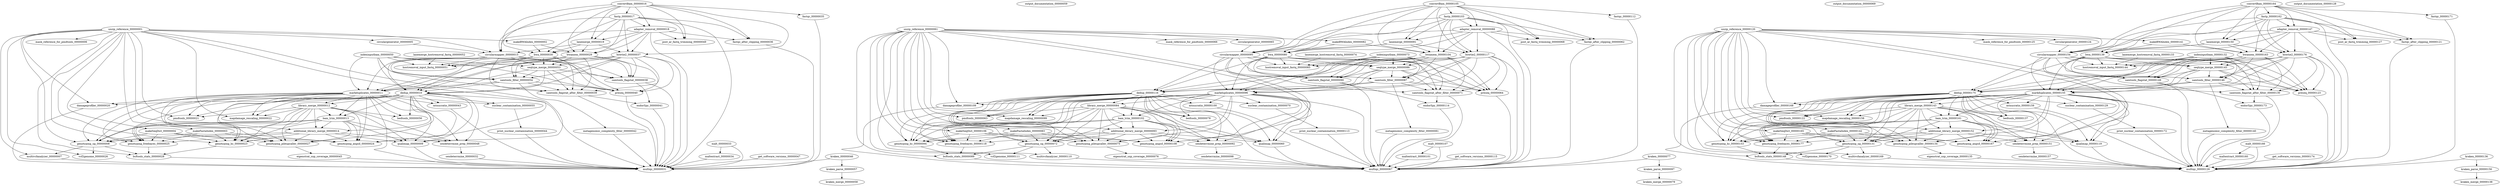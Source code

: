 strict digraph "EagerWorkflow-synthetic-instance" {
 graph [executedat="2024-09-11T11:00:26.031959+02:00",
  makespan=0,
  name="EagerWorkflow-synthetic-instance"
 ];
 unzip_reference_00000001 [label="unzip_reference_00000001"];
 makeBWAIndex_00000002 [label="makeBWAIndex_00000002"];
 unzip_reference_00000001 -> makeBWAIndex_00000002 ;
 makeFastaIndex_00000003 [label="makeFastaIndex_00000003"];
 unzip_reference_00000001 -> makeFastaIndex_00000003 ;
 makeSeqDict_00000004 [label="makeSeqDict_00000004"];
 unzip_reference_00000001 -> makeSeqDict_00000004 ;
 circulargenerator_00000005 [label="circulargenerator_00000005"];
 unzip_reference_00000001 -> circulargenerator_00000005 ;
 mask_reference_for_pmdtools_00000006 [label="mask_reference_for_pmdtools_00000006"];
 unzip_reference_00000001 -> mask_reference_for_pmdtools_00000006 ;
 multivcfanalyzer_00000007 [label="multivcfanalyzer_00000007"];
 unzip_reference_00000001 -> multivcfanalyzer_00000007 ;
 genotyping_ug_00000008 [label="genotyping_ug_00000008"];
 unzip_reference_00000001 -> genotyping_ug_00000008 ;
 qualimap_00000009 [label="qualimap_00000009"];
 unzip_reference_00000001 -> qualimap_00000009 ;
 circularmapper_00000015 [label="circularmapper_00000015"];
 unzip_reference_00000001 -> circularmapper_00000015 ;
 damageprofiler_00000020 [label="damageprofiler_00000020"];
 unzip_reference_00000001 -> damageprofiler_00000020 ;
 pmdtools_00000021 [label="pmdtools_00000021"];
 unzip_reference_00000001 -> pmdtools_00000021 ;
 mapdamage_rescaling_00000022 [label="mapdamage_rescaling_00000022"];
 unzip_reference_00000001 -> mapdamage_rescaling_00000022 ;
 genotyping_hc_00000023 [label="genotyping_hc_00000023"];
 unzip_reference_00000001 -> genotyping_hc_00000023 ;
 genotyping_angsd_00000024 [label="genotyping_angsd_00000024"];
 unzip_reference_00000001 -> genotyping_angsd_00000024 ;
 genotyping_freebayes_00000025 [label="genotyping_freebayes_00000025"];
 unzip_reference_00000001 -> genotyping_freebayes_00000025 ;
 vcf2genome_00000026 [label="vcf2genome_00000026"];
 unzip_reference_00000001 -> vcf2genome_00000026 ;
 genotyping_pileupcaller_00000027 [label="genotyping_pileupcaller_00000027"];
 unzip_reference_00000001 -> genotyping_pileupcaller_00000027 ;
 bcftools_stats_00000028 [label="bcftools_stats_00000028"];
 unzip_reference_00000001 -> bcftools_stats_00000028 ;
 bwamem_00000029 [label="bwamem_00000029"];
 makeBWAIndex_00000002 -> bwamem_00000029 ;
 bwa_00000030 [label="bwa_00000030"];
 makeBWAIndex_00000002 -> bwa_00000030 ;
 makeFastaIndex_00000003 -> genotyping_ug_00000008 ;
 makeFastaIndex_00000003 -> genotyping_hc_00000023 ;
 makeFastaIndex_00000003 -> genotyping_angsd_00000024 ;
 makeFastaIndex_00000003 -> genotyping_freebayes_00000025 ;
 makeFastaIndex_00000003 -> genotyping_pileupcaller_00000027 ;
 makeSeqDict_00000004 -> genotyping_ug_00000008 ;
 makeSeqDict_00000004 -> genotyping_hc_00000023 ;
 makeSeqDict_00000004 -> genotyping_angsd_00000024 ;
 makeSeqDict_00000004 -> genotyping_freebayes_00000025 ;
 makeSeqDict_00000004 -> genotyping_pileupcaller_00000027 ;
 circulargenerator_00000005 -> circularmapper_00000015 ;
 multiqc_00000031 [label="multiqc_00000031"];
 multivcfanalyzer_00000007 -> multiqc_00000031 ;
 genotyping_ug_00000008 -> multivcfanalyzer_00000007 ;
 genotyping_ug_00000008 -> vcf2genome_00000026 ;
 genotyping_ug_00000008 -> bcftools_stats_00000028 ;
 qualimap_00000009 -> multiqc_00000031 ;
 dedup_00000010 [label="dedup_00000010"];
 dedup_00000010 -> genotyping_ug_00000008 ;
 dedup_00000010 -> qualimap_00000009 ;
 library_merge_00000012 [label="library_merge_00000012"];
 dedup_00000010 -> library_merge_00000012 ;
 bam_trim_00000013 [label="bam_trim_00000013"];
 dedup_00000010 -> bam_trim_00000013 ;
 additional_library_merge_00000014 [label="additional_library_merge_00000014"];
 dedup_00000010 -> additional_library_merge_00000014 ;
 dedup_00000010 -> damageprofiler_00000020 ;
 dedup_00000010 -> pmdtools_00000021 ;
 dedup_00000010 -> mapdamage_rescaling_00000022 ;
 dedup_00000010 -> genotyping_hc_00000023 ;
 dedup_00000010 -> genotyping_angsd_00000024 ;
 dedup_00000010 -> genotyping_freebayes_00000025 ;
 dedup_00000010 -> genotyping_pileupcaller_00000027 ;
 dedup_00000010 -> multiqc_00000031 ;
 mtnucratio_00000043 [label="mtnucratio_00000043"];
 dedup_00000010 -> mtnucratio_00000043 ;
 sexdeterrmine_prep_00000048 [label="sexdeterrmine_prep_00000048"];
 dedup_00000010 -> sexdeterrmine_prep_00000048 ;
 nuclear_contamination_00000055 [label="nuclear_contamination_00000055"];
 dedup_00000010 -> nuclear_contamination_00000055 ;
 bedtools_00000056 [label="bedtools_00000056"];
 dedup_00000010 -> bedtools_00000056 ;
 markduplicates_00000011 [label="markduplicates_00000011"];
 markduplicates_00000011 -> genotyping_ug_00000008 ;
 markduplicates_00000011 -> qualimap_00000009 ;
 markduplicates_00000011 -> library_merge_00000012 ;
 markduplicates_00000011 -> bam_trim_00000013 ;
 markduplicates_00000011 -> additional_library_merge_00000014 ;
 markduplicates_00000011 -> damageprofiler_00000020 ;
 markduplicates_00000011 -> pmdtools_00000021 ;
 markduplicates_00000011 -> mapdamage_rescaling_00000022 ;
 markduplicates_00000011 -> genotyping_hc_00000023 ;
 markduplicates_00000011 -> genotyping_angsd_00000024 ;
 markduplicates_00000011 -> genotyping_freebayes_00000025 ;
 markduplicates_00000011 -> genotyping_pileupcaller_00000027 ;
 markduplicates_00000011 -> multiqc_00000031 ;
 markduplicates_00000011 -> mtnucratio_00000043 ;
 markduplicates_00000011 -> sexdeterrmine_prep_00000048 ;
 markduplicates_00000011 -> nuclear_contamination_00000055 ;
 markduplicates_00000011 -> bedtools_00000056 ;
 library_merge_00000012 -> genotyping_ug_00000008 ;
 library_merge_00000012 -> qualimap_00000009 ;
 library_merge_00000012 -> bam_trim_00000013 ;
 library_merge_00000012 -> additional_library_merge_00000014 ;
 library_merge_00000012 -> pmdtools_00000021 ;
 library_merge_00000012 -> mapdamage_rescaling_00000022 ;
 library_merge_00000012 -> genotyping_hc_00000023 ;
 library_merge_00000012 -> genotyping_angsd_00000024 ;
 library_merge_00000012 -> genotyping_freebayes_00000025 ;
 library_merge_00000012 -> genotyping_pileupcaller_00000027 ;
 library_merge_00000012 -> sexdeterrmine_prep_00000048 ;
 library_merge_00000012 -> bedtools_00000056 ;
 bam_trim_00000013 -> genotyping_ug_00000008 ;
 bam_trim_00000013 -> qualimap_00000009 ;
 bam_trim_00000013 -> additional_library_merge_00000014 ;
 bam_trim_00000013 -> genotyping_hc_00000023 ;
 bam_trim_00000013 -> genotyping_angsd_00000024 ;
 bam_trim_00000013 -> genotyping_freebayes_00000025 ;
 bam_trim_00000013 -> genotyping_pileupcaller_00000027 ;
 bam_trim_00000013 -> sexdeterrmine_prep_00000048 ;
 additional_library_merge_00000014 -> genotyping_ug_00000008 ;
 additional_library_merge_00000014 -> qualimap_00000009 ;
 additional_library_merge_00000014 -> genotyping_hc_00000023 ;
 additional_library_merge_00000014 -> genotyping_angsd_00000024 ;
 additional_library_merge_00000014 -> genotyping_freebayes_00000025 ;
 additional_library_merge_00000014 -> genotyping_pileupcaller_00000027 ;
 additional_library_merge_00000014 -> sexdeterrmine_prep_00000048 ;
 circularmapper_00000015 -> dedup_00000010 ;
 circularmapper_00000015 -> markduplicates_00000011 ;
 samtools_flagstat_00000038 [label="samtools_flagstat_00000038"];
 circularmapper_00000015 -> samtools_flagstat_00000038 ;
 samtools_flagstat_after_filter_00000039 [label="samtools_flagstat_after_filter_00000039"];
 circularmapper_00000015 -> samtools_flagstat_after_filter_00000039 ;
 preseq_00000040 [label="preseq_00000040"];
 circularmapper_00000015 -> preseq_00000040 ;
 hostremoval_input_fastq_00000051 [label="hostremoval_input_fastq_00000051"];
 circularmapper_00000015 -> hostremoval_input_fastq_00000051 ;
 seqtype_merge_00000053 [label="seqtype_merge_00000053"];
 circularmapper_00000015 -> seqtype_merge_00000053 ;
 samtools_filter_00000054 [label="samtools_filter_00000054"];
 circularmapper_00000015 -> samtools_filter_00000054 ;
 convertBam_00000016 [label="convertBam_00000016"];
 convertBam_00000016 -> circularmapper_00000015 ;
 fastp_00000017 [label="fastp_00000017"];
 convertBam_00000016 -> fastp_00000017 ;
 adapter_removal_00000018 [label="adapter_removal_00000018"];
 convertBam_00000016 -> adapter_removal_00000018 ;
 lanemerge_00000019 [label="lanemerge_00000019"];
 convertBam_00000016 -> lanemerge_00000019 ;
 convertBam_00000016 -> bwamem_00000029 ;
 convertBam_00000016 -> bwa_00000030 ;
 fastqc_00000035 [label="fastqc_00000035"];
 convertBam_00000016 -> fastqc_00000035 ;
 fastqc_after_clipping_00000036 [label="fastqc_after_clipping_00000036"];
 convertBam_00000016 -> fastqc_after_clipping_00000036 ;
 bowtie2_00000037 [label="bowtie2_00000037"];
 convertBam_00000016 -> bowtie2_00000037 ;
 post_ar_fastq_trimming_00000049 [label="post_ar_fastq_trimming_00000049"];
 convertBam_00000016 -> post_ar_fastq_trimming_00000049 ;
 fastp_00000017 -> circularmapper_00000015 ;
 fastp_00000017 -> adapter_removal_00000018 ;
 fastp_00000017 -> lanemerge_00000019 ;
 fastp_00000017 -> bwamem_00000029 ;
 fastp_00000017 -> bwa_00000030 ;
 fastp_00000017 -> multiqc_00000031 ;
 fastp_00000017 -> fastqc_after_clipping_00000036 ;
 fastp_00000017 -> bowtie2_00000037 ;
 fastp_00000017 -> post_ar_fastq_trimming_00000049 ;
 adapter_removal_00000018 -> circularmapper_00000015 ;
 adapter_removal_00000018 -> lanemerge_00000019 ;
 adapter_removal_00000018 -> bwamem_00000029 ;
 adapter_removal_00000018 -> bwa_00000030 ;
 adapter_removal_00000018 -> multiqc_00000031 ;
 adapter_removal_00000018 -> fastqc_after_clipping_00000036 ;
 adapter_removal_00000018 -> bowtie2_00000037 ;
 adapter_removal_00000018 -> post_ar_fastq_trimming_00000049 ;
 lanemerge_00000019 -> circularmapper_00000015 ;
 lanemerge_00000019 -> bwamem_00000029 ;
 lanemerge_00000019 -> bwa_00000030 ;
 lanemerge_00000019 -> bowtie2_00000037 ;
 damageprofiler_00000020 -> multiqc_00000031 ;
 genotyping_hc_00000023 -> bcftools_stats_00000028 ;
 genotyping_freebayes_00000025 -> bcftools_stats_00000028 ;
 eigenstrat_snp_coverage_00000045 [label="eigenstrat_snp_coverage_00000045"];
 genotyping_pileupcaller_00000027 -> eigenstrat_snp_coverage_00000045 ;
 bcftools_stats_00000028 -> multiqc_00000031 ;
 bwamem_00000029 -> dedup_00000010 ;
 bwamem_00000029 -> markduplicates_00000011 ;
 bwamem_00000029 -> samtools_flagstat_00000038 ;
 bwamem_00000029 -> samtools_flagstat_after_filter_00000039 ;
 bwamem_00000029 -> preseq_00000040 ;
 bwamem_00000029 -> hostremoval_input_fastq_00000051 ;
 bwamem_00000029 -> seqtype_merge_00000053 ;
 bwamem_00000029 -> samtools_filter_00000054 ;
 bwa_00000030 -> dedup_00000010 ;
 bwa_00000030 -> markduplicates_00000011 ;
 bwa_00000030 -> samtools_flagstat_00000038 ;
 bwa_00000030 -> samtools_flagstat_after_filter_00000039 ;
 bwa_00000030 -> preseq_00000040 ;
 bwa_00000030 -> hostremoval_input_fastq_00000051 ;
 bwa_00000030 -> seqtype_merge_00000053 ;
 bwa_00000030 -> samtools_filter_00000054 ;
 sexdeterrmine_00000032 [label="sexdeterrmine_00000032"];
 sexdeterrmine_00000032 -> multiqc_00000031 ;
 malt_00000033 [label="malt_00000033"];
 malt_00000033 -> multiqc_00000031 ;
 maltextract_00000034 [label="maltextract_00000034"];
 malt_00000033 -> maltextract_00000034 ;
 maltextract_00000034 -> multiqc_00000031 ;
 fastqc_00000035 -> multiqc_00000031 ;
 fastqc_after_clipping_00000036 -> multiqc_00000031 ;
 bowtie2_00000037 -> dedup_00000010 ;
 bowtie2_00000037 -> markduplicates_00000011 ;
 bowtie2_00000037 -> multiqc_00000031 ;
 bowtie2_00000037 -> samtools_flagstat_00000038 ;
 bowtie2_00000037 -> samtools_flagstat_after_filter_00000039 ;
 bowtie2_00000037 -> preseq_00000040 ;
 bowtie2_00000037 -> hostremoval_input_fastq_00000051 ;
 bowtie2_00000037 -> seqtype_merge_00000053 ;
 bowtie2_00000037 -> samtools_filter_00000054 ;
 samtools_flagstat_00000038 -> multiqc_00000031 ;
 endorSpy_00000041 [label="endorSpy_00000041"];
 samtools_flagstat_00000038 -> endorSpy_00000041 ;
 samtools_flagstat_after_filter_00000039 -> multiqc_00000031 ;
 samtools_flagstat_after_filter_00000039 -> endorSpy_00000041 ;
 preseq_00000040 -> multiqc_00000031 ;
 endorSpy_00000041 -> multiqc_00000031 ;
 metagenomic_complexity_filter_00000042 [label="metagenomic_complexity_filter_00000042"];
 metagenomic_complexity_filter_00000042 -> multiqc_00000031 ;
 mtnucratio_00000043 -> multiqc_00000031 ;
 print_nuclear_contamination_00000044 [label="print_nuclear_contamination_00000044"];
 print_nuclear_contamination_00000044 -> multiqc_00000031 ;
 eigenstrat_snp_coverage_00000045 -> multiqc_00000031 ;
 kraken_00000046 [label="kraken_00000046"];
 kraken_00000046 -> multiqc_00000031 ;
 kraken_parse_00000057 [label="kraken_parse_00000057"];
 kraken_00000046 -> kraken_parse_00000057 ;
 get_software_versions_00000047 [label="get_software_versions_00000047"];
 get_software_versions_00000047 -> multiqc_00000031 ;
 sexdeterrmine_prep_00000048 -> sexdeterrmine_00000032 ;
 indexinputbam_00000050 [label="indexinputbam_00000050"];
 indexinputbam_00000050 -> dedup_00000010 ;
 indexinputbam_00000050 -> markduplicates_00000011 ;
 indexinputbam_00000050 -> samtools_flagstat_00000038 ;
 indexinputbam_00000050 -> samtools_flagstat_after_filter_00000039 ;
 indexinputbam_00000050 -> preseq_00000040 ;
 indexinputbam_00000050 -> hostremoval_input_fastq_00000051 ;
 indexinputbam_00000050 -> seqtype_merge_00000053 ;
 indexinputbam_00000050 -> samtools_filter_00000054 ;
 lanemerge_hostremoval_fastq_00000052 [label="lanemerge_hostremoval_fastq_00000052"];
 lanemerge_hostremoval_fastq_00000052 -> hostremoval_input_fastq_00000051 ;
 seqtype_merge_00000053 -> dedup_00000010 ;
 seqtype_merge_00000053 -> markduplicates_00000011 ;
 seqtype_merge_00000053 -> samtools_flagstat_00000038 ;
 seqtype_merge_00000053 -> samtools_flagstat_after_filter_00000039 ;
 seqtype_merge_00000053 -> preseq_00000040 ;
 seqtype_merge_00000053 -> samtools_filter_00000054 ;
 samtools_filter_00000054 -> dedup_00000010 ;
 samtools_filter_00000054 -> markduplicates_00000011 ;
 samtools_filter_00000054 -> samtools_flagstat_after_filter_00000039 ;
 samtools_filter_00000054 -> preseq_00000040 ;
 samtools_filter_00000054 -> metagenomic_complexity_filter_00000042 ;
 nuclear_contamination_00000055 -> print_nuclear_contamination_00000044 ;
 kraken_merge_00000058 [label="kraken_merge_00000058"];
 kraken_parse_00000057 -> kraken_merge_00000058 ;
 output_documentation_00000059 [label="output_documentation_00000059"];
 qualimap_00000060 [label="qualimap_00000060"];
 multiqc_00000067 [label="multiqc_00000067"];
 qualimap_00000060 -> multiqc_00000067 ;
 unzip_reference_00000061 [label="unzip_reference_00000061"];
 unzip_reference_00000061 -> qualimap_00000060 ;
 pmdtools_00000063 [label="pmdtools_00000063"];
 unzip_reference_00000061 -> pmdtools_00000063 ;
 circulargenerator_00000065 [label="circulargenerator_00000065"];
 unzip_reference_00000061 -> circulargenerator_00000065 ;
 mask_reference_for_pmdtools_00000066 [label="mask_reference_for_pmdtools_00000066"];
 unzip_reference_00000061 -> mask_reference_for_pmdtools_00000066 ;
 genotyping_ug_00000072 [label="genotyping_ug_00000072"];
 unzip_reference_00000061 -> genotyping_ug_00000072 ;
 genotyping_pileupcaller_00000075 [label="genotyping_pileupcaller_00000075"];
 unzip_reference_00000061 -> genotyping_pileupcaller_00000075 ;
 makeBWAIndex_00000082 [label="makeBWAIndex_00000082"];
 unzip_reference_00000061 -> makeBWAIndex_00000082 ;
 makeFastaIndex_00000083 [label="makeFastaIndex_00000083"];
 unzip_reference_00000061 -> makeFastaIndex_00000083 ;
 bcftools_stats_00000089 [label="bcftools_stats_00000089"];
 unzip_reference_00000061 -> bcftools_stats_00000089 ;
 genotyping_hc_00000094 [label="genotyping_hc_00000094"];
 unzip_reference_00000061 -> genotyping_hc_00000094 ;
 circularmapper_00000095 [label="circularmapper_00000095"];
 unzip_reference_00000061 -> circularmapper_00000095 ;
 mapdamage_rescaling_00000099 [label="mapdamage_rescaling_00000099"];
 unzip_reference_00000061 -> mapdamage_rescaling_00000099 ;
 makeSeqDict_00000106 [label="makeSeqDict_00000106"];
 unzip_reference_00000061 -> makeSeqDict_00000106 ;
 genotyping_angsd_00000108 [label="genotyping_angsd_00000108"];
 unzip_reference_00000061 -> genotyping_angsd_00000108 ;
 damageprofiler_00000109 [label="damageprofiler_00000109"];
 unzip_reference_00000061 -> damageprofiler_00000109 ;
 multivcfanalyzer_00000110 [label="multivcfanalyzer_00000110"];
 unzip_reference_00000061 -> multivcfanalyzer_00000110 ;
 vcf2genome_00000111 [label="vcf2genome_00000111"];
 unzip_reference_00000061 -> vcf2genome_00000111 ;
 genotyping_freebayes_00000118 [label="genotyping_freebayes_00000118"];
 unzip_reference_00000061 -> genotyping_freebayes_00000118 ;
 fastqc_after_clipping_00000062 [label="fastqc_after_clipping_00000062"];
 fastqc_after_clipping_00000062 -> multiqc_00000067 ;
 preseq_00000064 [label="preseq_00000064"];
 preseq_00000064 -> multiqc_00000067 ;
 circulargenerator_00000065 -> circularmapper_00000095 ;
 post_ar_fastq_trimming_00000068 [label="post_ar_fastq_trimming_00000068"];
 output_documentation_00000069 [label="output_documentation_00000069"];
 nuclear_contamination_00000070 [label="nuclear_contamination_00000070"];
 print_nuclear_contamination_00000113 [label="print_nuclear_contamination_00000113"];
 nuclear_contamination_00000070 -> print_nuclear_contamination_00000113 ;
 samtools_flagstat_after_filter_00000071 [label="samtools_flagstat_after_filter_00000071"];
 samtools_flagstat_after_filter_00000071 -> multiqc_00000067 ;
 endorSpy_00000114 [label="endorSpy_00000114"];
 samtools_flagstat_after_filter_00000071 -> endorSpy_00000114 ;
 genotyping_ug_00000072 -> bcftools_stats_00000089 ;
 genotyping_ug_00000072 -> multivcfanalyzer_00000110 ;
 genotyping_ug_00000072 -> vcf2genome_00000111 ;
 indexinputbam_00000073 [label="indexinputbam_00000073"];
 indexinputbam_00000073 -> preseq_00000064 ;
 indexinputbam_00000073 -> samtools_flagstat_after_filter_00000071 ;
 hostremoval_input_fastq_00000085 [label="hostremoval_input_fastq_00000085"];
 indexinputbam_00000073 -> hostremoval_input_fastq_00000085 ;
 seqtype_merge_00000086 [label="seqtype_merge_00000086"];
 indexinputbam_00000073 -> seqtype_merge_00000086 ;
 samtools_filter_00000087 [label="samtools_filter_00000087"];
 indexinputbam_00000073 -> samtools_filter_00000087 ;
 samtools_flagstat_00000090 [label="samtools_flagstat_00000090"];
 indexinputbam_00000073 -> samtools_flagstat_00000090 ;
 markduplicates_00000096 [label="markduplicates_00000096"];
 indexinputbam_00000073 -> markduplicates_00000096 ;
 dedup_00000116 [label="dedup_00000116"];
 indexinputbam_00000073 -> dedup_00000116 ;
 lanemerge_hostremoval_fastq_00000074 [label="lanemerge_hostremoval_fastq_00000074"];
 lanemerge_hostremoval_fastq_00000074 -> hostremoval_input_fastq_00000085 ;
 eigenstrat_snp_coverage_00000076 [label="eigenstrat_snp_coverage_00000076"];
 genotyping_pileupcaller_00000075 -> eigenstrat_snp_coverage_00000076 ;
 eigenstrat_snp_coverage_00000076 -> multiqc_00000067 ;
 kraken_00000077 [label="kraken_00000077"];
 kraken_00000077 -> multiqc_00000067 ;
 kraken_parse_00000097 [label="kraken_parse_00000097"];
 kraken_00000077 -> kraken_parse_00000097 ;
 bedtools_00000078 [label="bedtools_00000078"];
 kraken_merge_00000079 [label="kraken_merge_00000079"];
 bwa_00000080 [label="bwa_00000080"];
 bwa_00000080 -> preseq_00000064 ;
 bwa_00000080 -> samtools_flagstat_after_filter_00000071 ;
 bwa_00000080 -> hostremoval_input_fastq_00000085 ;
 bwa_00000080 -> seqtype_merge_00000086 ;
 bwa_00000080 -> samtools_filter_00000087 ;
 bwa_00000080 -> samtools_flagstat_00000090 ;
 bwa_00000080 -> markduplicates_00000096 ;
 bwa_00000080 -> dedup_00000116 ;
 metagenomic_complexity_filter_00000081 [label="metagenomic_complexity_filter_00000081"];
 metagenomic_complexity_filter_00000081 -> multiqc_00000067 ;
 makeBWAIndex_00000082 -> bwa_00000080 ;
 bwamem_00000104 [label="bwamem_00000104"];
 makeBWAIndex_00000082 -> bwamem_00000104 ;
 makeFastaIndex_00000083 -> genotyping_ug_00000072 ;
 makeFastaIndex_00000083 -> genotyping_pileupcaller_00000075 ;
 makeFastaIndex_00000083 -> genotyping_hc_00000094 ;
 makeFastaIndex_00000083 -> genotyping_angsd_00000108 ;
 makeFastaIndex_00000083 -> genotyping_freebayes_00000118 ;
 library_merge_00000084 [label="library_merge_00000084"];
 library_merge_00000084 -> qualimap_00000060 ;
 library_merge_00000084 -> pmdtools_00000063 ;
 library_merge_00000084 -> genotyping_ug_00000072 ;
 library_merge_00000084 -> genotyping_pileupcaller_00000075 ;
 library_merge_00000084 -> bedtools_00000078 ;
 sexdeterrmine_prep_00000092 [label="sexdeterrmine_prep_00000092"];
 library_merge_00000084 -> sexdeterrmine_prep_00000092 ;
 additional_library_merge_00000093 [label="additional_library_merge_00000093"];
 library_merge_00000084 -> additional_library_merge_00000093 ;
 library_merge_00000084 -> genotyping_hc_00000094 ;
 library_merge_00000084 -> mapdamage_rescaling_00000099 ;
 bam_trim_00000102 [label="bam_trim_00000102"];
 library_merge_00000084 -> bam_trim_00000102 ;
 library_merge_00000084 -> genotyping_angsd_00000108 ;
 library_merge_00000084 -> genotyping_freebayes_00000118 ;
 seqtype_merge_00000086 -> preseq_00000064 ;
 seqtype_merge_00000086 -> samtools_flagstat_after_filter_00000071 ;
 seqtype_merge_00000086 -> samtools_filter_00000087 ;
 seqtype_merge_00000086 -> samtools_flagstat_00000090 ;
 seqtype_merge_00000086 -> markduplicates_00000096 ;
 seqtype_merge_00000086 -> dedup_00000116 ;
 samtools_filter_00000087 -> preseq_00000064 ;
 samtools_filter_00000087 -> samtools_flagstat_after_filter_00000071 ;
 samtools_filter_00000087 -> metagenomic_complexity_filter_00000081 ;
 samtools_filter_00000087 -> markduplicates_00000096 ;
 samtools_filter_00000087 -> dedup_00000116 ;
 adapter_removal_00000088 [label="adapter_removal_00000088"];
 adapter_removal_00000088 -> fastqc_after_clipping_00000062 ;
 adapter_removal_00000088 -> multiqc_00000067 ;
 adapter_removal_00000088 -> post_ar_fastq_trimming_00000068 ;
 adapter_removal_00000088 -> bwa_00000080 ;
 lanemerge_00000091 [label="lanemerge_00000091"];
 adapter_removal_00000088 -> lanemerge_00000091 ;
 adapter_removal_00000088 -> circularmapper_00000095 ;
 adapter_removal_00000088 -> bwamem_00000104 ;
 bowtie2_00000117 [label="bowtie2_00000117"];
 adapter_removal_00000088 -> bowtie2_00000117 ;
 bcftools_stats_00000089 -> multiqc_00000067 ;
 samtools_flagstat_00000090 -> multiqc_00000067 ;
 samtools_flagstat_00000090 -> endorSpy_00000114 ;
 lanemerge_00000091 -> bwa_00000080 ;
 lanemerge_00000091 -> circularmapper_00000095 ;
 lanemerge_00000091 -> bwamem_00000104 ;
 lanemerge_00000091 -> bowtie2_00000117 ;
 sexdeterrmine_00000098 [label="sexdeterrmine_00000098"];
 sexdeterrmine_prep_00000092 -> sexdeterrmine_00000098 ;
 additional_library_merge_00000093 -> qualimap_00000060 ;
 additional_library_merge_00000093 -> genotyping_ug_00000072 ;
 additional_library_merge_00000093 -> genotyping_pileupcaller_00000075 ;
 additional_library_merge_00000093 -> sexdeterrmine_prep_00000092 ;
 additional_library_merge_00000093 -> genotyping_hc_00000094 ;
 additional_library_merge_00000093 -> genotyping_angsd_00000108 ;
 additional_library_merge_00000093 -> genotyping_freebayes_00000118 ;
 genotyping_hc_00000094 -> bcftools_stats_00000089 ;
 circularmapper_00000095 -> preseq_00000064 ;
 circularmapper_00000095 -> samtools_flagstat_after_filter_00000071 ;
 circularmapper_00000095 -> hostremoval_input_fastq_00000085 ;
 circularmapper_00000095 -> seqtype_merge_00000086 ;
 circularmapper_00000095 -> samtools_filter_00000087 ;
 circularmapper_00000095 -> samtools_flagstat_00000090 ;
 circularmapper_00000095 -> markduplicates_00000096 ;
 circularmapper_00000095 -> dedup_00000116 ;
 markduplicates_00000096 -> qualimap_00000060 ;
 markduplicates_00000096 -> pmdtools_00000063 ;
 markduplicates_00000096 -> multiqc_00000067 ;
 markduplicates_00000096 -> nuclear_contamination_00000070 ;
 markduplicates_00000096 -> genotyping_ug_00000072 ;
 markduplicates_00000096 -> genotyping_pileupcaller_00000075 ;
 markduplicates_00000096 -> bedtools_00000078 ;
 markduplicates_00000096 -> library_merge_00000084 ;
 markduplicates_00000096 -> sexdeterrmine_prep_00000092 ;
 markduplicates_00000096 -> additional_library_merge_00000093 ;
 markduplicates_00000096 -> genotyping_hc_00000094 ;
 markduplicates_00000096 -> mapdamage_rescaling_00000099 ;
 mtnucratio_00000100 [label="mtnucratio_00000100"];
 markduplicates_00000096 -> mtnucratio_00000100 ;
 markduplicates_00000096 -> bam_trim_00000102 ;
 markduplicates_00000096 -> genotyping_angsd_00000108 ;
 markduplicates_00000096 -> damageprofiler_00000109 ;
 markduplicates_00000096 -> genotyping_freebayes_00000118 ;
 kraken_parse_00000097 -> kraken_merge_00000079 ;
 sexdeterrmine_00000098 -> multiqc_00000067 ;
 mtnucratio_00000100 -> multiqc_00000067 ;
 maltextract_00000101 [label="maltextract_00000101"];
 maltextract_00000101 -> multiqc_00000067 ;
 bam_trim_00000102 -> qualimap_00000060 ;
 bam_trim_00000102 -> genotyping_ug_00000072 ;
 bam_trim_00000102 -> genotyping_pileupcaller_00000075 ;
 bam_trim_00000102 -> sexdeterrmine_prep_00000092 ;
 bam_trim_00000102 -> additional_library_merge_00000093 ;
 bam_trim_00000102 -> genotyping_hc_00000094 ;
 bam_trim_00000102 -> genotyping_angsd_00000108 ;
 bam_trim_00000102 -> genotyping_freebayes_00000118 ;
 fastp_00000103 [label="fastp_00000103"];
 fastp_00000103 -> fastqc_after_clipping_00000062 ;
 fastp_00000103 -> multiqc_00000067 ;
 fastp_00000103 -> post_ar_fastq_trimming_00000068 ;
 fastp_00000103 -> bwa_00000080 ;
 fastp_00000103 -> adapter_removal_00000088 ;
 fastp_00000103 -> lanemerge_00000091 ;
 fastp_00000103 -> circularmapper_00000095 ;
 fastp_00000103 -> bwamem_00000104 ;
 fastp_00000103 -> bowtie2_00000117 ;
 bwamem_00000104 -> preseq_00000064 ;
 bwamem_00000104 -> samtools_flagstat_after_filter_00000071 ;
 bwamem_00000104 -> hostremoval_input_fastq_00000085 ;
 bwamem_00000104 -> seqtype_merge_00000086 ;
 bwamem_00000104 -> samtools_filter_00000087 ;
 bwamem_00000104 -> samtools_flagstat_00000090 ;
 bwamem_00000104 -> markduplicates_00000096 ;
 bwamem_00000104 -> dedup_00000116 ;
 convertBam_00000105 [label="convertBam_00000105"];
 convertBam_00000105 -> fastqc_after_clipping_00000062 ;
 convertBam_00000105 -> post_ar_fastq_trimming_00000068 ;
 convertBam_00000105 -> bwa_00000080 ;
 convertBam_00000105 -> adapter_removal_00000088 ;
 convertBam_00000105 -> lanemerge_00000091 ;
 convertBam_00000105 -> circularmapper_00000095 ;
 convertBam_00000105 -> fastp_00000103 ;
 convertBam_00000105 -> bwamem_00000104 ;
 fastqc_00000112 [label="fastqc_00000112"];
 convertBam_00000105 -> fastqc_00000112 ;
 convertBam_00000105 -> bowtie2_00000117 ;
 makeSeqDict_00000106 -> genotyping_ug_00000072 ;
 makeSeqDict_00000106 -> genotyping_pileupcaller_00000075 ;
 makeSeqDict_00000106 -> genotyping_hc_00000094 ;
 makeSeqDict_00000106 -> genotyping_angsd_00000108 ;
 makeSeqDict_00000106 -> genotyping_freebayes_00000118 ;
 malt_00000107 [label="malt_00000107"];
 malt_00000107 -> multiqc_00000067 ;
 malt_00000107 -> maltextract_00000101 ;
 damageprofiler_00000109 -> multiqc_00000067 ;
 multivcfanalyzer_00000110 -> multiqc_00000067 ;
 fastqc_00000112 -> multiqc_00000067 ;
 print_nuclear_contamination_00000113 -> multiqc_00000067 ;
 endorSpy_00000114 -> multiqc_00000067 ;
 get_software_versions_00000115 [label="get_software_versions_00000115"];
 get_software_versions_00000115 -> multiqc_00000067 ;
 dedup_00000116 -> qualimap_00000060 ;
 dedup_00000116 -> pmdtools_00000063 ;
 dedup_00000116 -> multiqc_00000067 ;
 dedup_00000116 -> nuclear_contamination_00000070 ;
 dedup_00000116 -> genotyping_ug_00000072 ;
 dedup_00000116 -> genotyping_pileupcaller_00000075 ;
 dedup_00000116 -> bedtools_00000078 ;
 dedup_00000116 -> library_merge_00000084 ;
 dedup_00000116 -> sexdeterrmine_prep_00000092 ;
 dedup_00000116 -> additional_library_merge_00000093 ;
 dedup_00000116 -> genotyping_hc_00000094 ;
 dedup_00000116 -> mapdamage_rescaling_00000099 ;
 dedup_00000116 -> mtnucratio_00000100 ;
 dedup_00000116 -> bam_trim_00000102 ;
 dedup_00000116 -> genotyping_angsd_00000108 ;
 dedup_00000116 -> damageprofiler_00000109 ;
 dedup_00000116 -> genotyping_freebayes_00000118 ;
 bowtie2_00000117 -> preseq_00000064 ;
 bowtie2_00000117 -> multiqc_00000067 ;
 bowtie2_00000117 -> samtools_flagstat_after_filter_00000071 ;
 bowtie2_00000117 -> hostremoval_input_fastq_00000085 ;
 bowtie2_00000117 -> seqtype_merge_00000086 ;
 bowtie2_00000117 -> samtools_filter_00000087 ;
 bowtie2_00000117 -> samtools_flagstat_00000090 ;
 bowtie2_00000117 -> markduplicates_00000096 ;
 bowtie2_00000117 -> dedup_00000116 ;
 genotyping_freebayes_00000118 -> bcftools_stats_00000089 ;
 qualimap_00000119 [label="qualimap_00000119"];
 multiqc_00000126 [label="multiqc_00000126"];
 qualimap_00000119 -> multiqc_00000126 ;
 unzip_reference_00000120 [label="unzip_reference_00000120"];
 unzip_reference_00000120 -> qualimap_00000119 ;
 pmdtools_00000122 [label="pmdtools_00000122"];
 unzip_reference_00000120 -> pmdtools_00000122 ;
 circulargenerator_00000124 [label="circulargenerator_00000124"];
 unzip_reference_00000120 -> circulargenerator_00000124 ;
 mask_reference_for_pmdtools_00000125 [label="mask_reference_for_pmdtools_00000125"];
 unzip_reference_00000120 -> mask_reference_for_pmdtools_00000125 ;
 genotyping_ug_00000131 [label="genotyping_ug_00000131"];
 unzip_reference_00000120 -> genotyping_ug_00000131 ;
 genotyping_pileupcaller_00000134 [label="genotyping_pileupcaller_00000134"];
 unzip_reference_00000120 -> genotyping_pileupcaller_00000134 ;
 makeBWAIndex_00000141 [label="makeBWAIndex_00000141"];
 unzip_reference_00000120 -> makeBWAIndex_00000141 ;
 makeFastaIndex_00000142 [label="makeFastaIndex_00000142"];
 unzip_reference_00000120 -> makeFastaIndex_00000142 ;
 bcftools_stats_00000148 [label="bcftools_stats_00000148"];
 unzip_reference_00000120 -> bcftools_stats_00000148 ;
 genotyping_hc_00000153 [label="genotyping_hc_00000153"];
 unzip_reference_00000120 -> genotyping_hc_00000153 ;
 circularmapper_00000154 [label="circularmapper_00000154"];
 unzip_reference_00000120 -> circularmapper_00000154 ;
 mapdamage_rescaling_00000158 [label="mapdamage_rescaling_00000158"];
 unzip_reference_00000120 -> mapdamage_rescaling_00000158 ;
 makeSeqDict_00000165 [label="makeSeqDict_00000165"];
 unzip_reference_00000120 -> makeSeqDict_00000165 ;
 genotyping_angsd_00000167 [label="genotyping_angsd_00000167"];
 unzip_reference_00000120 -> genotyping_angsd_00000167 ;
 damageprofiler_00000168 [label="damageprofiler_00000168"];
 unzip_reference_00000120 -> damageprofiler_00000168 ;
 multivcfanalyzer_00000169 [label="multivcfanalyzer_00000169"];
 unzip_reference_00000120 -> multivcfanalyzer_00000169 ;
 vcf2genome_00000170 [label="vcf2genome_00000170"];
 unzip_reference_00000120 -> vcf2genome_00000170 ;
 genotyping_freebayes_00000177 [label="genotyping_freebayes_00000177"];
 unzip_reference_00000120 -> genotyping_freebayes_00000177 ;
 fastqc_after_clipping_00000121 [label="fastqc_after_clipping_00000121"];
 fastqc_after_clipping_00000121 -> multiqc_00000126 ;
 preseq_00000123 [label="preseq_00000123"];
 preseq_00000123 -> multiqc_00000126 ;
 circulargenerator_00000124 -> circularmapper_00000154 ;
 post_ar_fastq_trimming_00000127 [label="post_ar_fastq_trimming_00000127"];
 output_documentation_00000128 [label="output_documentation_00000128"];
 nuclear_contamination_00000129 [label="nuclear_contamination_00000129"];
 print_nuclear_contamination_00000172 [label="print_nuclear_contamination_00000172"];
 nuclear_contamination_00000129 -> print_nuclear_contamination_00000172 ;
 samtools_flagstat_after_filter_00000130 [label="samtools_flagstat_after_filter_00000130"];
 samtools_flagstat_after_filter_00000130 -> multiqc_00000126 ;
 endorSpy_00000173 [label="endorSpy_00000173"];
 samtools_flagstat_after_filter_00000130 -> endorSpy_00000173 ;
 genotyping_ug_00000131 -> bcftools_stats_00000148 ;
 genotyping_ug_00000131 -> multivcfanalyzer_00000169 ;
 genotyping_ug_00000131 -> vcf2genome_00000170 ;
 indexinputbam_00000132 [label="indexinputbam_00000132"];
 indexinputbam_00000132 -> preseq_00000123 ;
 indexinputbam_00000132 -> samtools_flagstat_after_filter_00000130 ;
 hostremoval_input_fastq_00000144 [label="hostremoval_input_fastq_00000144"];
 indexinputbam_00000132 -> hostremoval_input_fastq_00000144 ;
 seqtype_merge_00000145 [label="seqtype_merge_00000145"];
 indexinputbam_00000132 -> seqtype_merge_00000145 ;
 samtools_filter_00000146 [label="samtools_filter_00000146"];
 indexinputbam_00000132 -> samtools_filter_00000146 ;
 samtools_flagstat_00000149 [label="samtools_flagstat_00000149"];
 indexinputbam_00000132 -> samtools_flagstat_00000149 ;
 markduplicates_00000155 [label="markduplicates_00000155"];
 indexinputbam_00000132 -> markduplicates_00000155 ;
 dedup_00000175 [label="dedup_00000175"];
 indexinputbam_00000132 -> dedup_00000175 ;
 lanemerge_hostremoval_fastq_00000133 [label="lanemerge_hostremoval_fastq_00000133"];
 lanemerge_hostremoval_fastq_00000133 -> hostremoval_input_fastq_00000144 ;
 eigenstrat_snp_coverage_00000135 [label="eigenstrat_snp_coverage_00000135"];
 genotyping_pileupcaller_00000134 -> eigenstrat_snp_coverage_00000135 ;
 eigenstrat_snp_coverage_00000135 -> multiqc_00000126 ;
 kraken_00000136 [label="kraken_00000136"];
 kraken_00000136 -> multiqc_00000126 ;
 kraken_parse_00000156 [label="kraken_parse_00000156"];
 kraken_00000136 -> kraken_parse_00000156 ;
 bedtools_00000137 [label="bedtools_00000137"];
 kraken_merge_00000138 [label="kraken_merge_00000138"];
 bwa_00000139 [label="bwa_00000139"];
 bwa_00000139 -> preseq_00000123 ;
 bwa_00000139 -> samtools_flagstat_after_filter_00000130 ;
 bwa_00000139 -> hostremoval_input_fastq_00000144 ;
 bwa_00000139 -> seqtype_merge_00000145 ;
 bwa_00000139 -> samtools_filter_00000146 ;
 bwa_00000139 -> samtools_flagstat_00000149 ;
 bwa_00000139 -> markduplicates_00000155 ;
 bwa_00000139 -> dedup_00000175 ;
 metagenomic_complexity_filter_00000140 [label="metagenomic_complexity_filter_00000140"];
 metagenomic_complexity_filter_00000140 -> multiqc_00000126 ;
 makeBWAIndex_00000141 -> bwa_00000139 ;
 bwamem_00000163 [label="bwamem_00000163"];
 makeBWAIndex_00000141 -> bwamem_00000163 ;
 makeFastaIndex_00000142 -> genotyping_ug_00000131 ;
 makeFastaIndex_00000142 -> genotyping_pileupcaller_00000134 ;
 makeFastaIndex_00000142 -> genotyping_hc_00000153 ;
 makeFastaIndex_00000142 -> genotyping_angsd_00000167 ;
 makeFastaIndex_00000142 -> genotyping_freebayes_00000177 ;
 library_merge_00000143 [label="library_merge_00000143"];
 library_merge_00000143 -> qualimap_00000119 ;
 library_merge_00000143 -> pmdtools_00000122 ;
 library_merge_00000143 -> genotyping_ug_00000131 ;
 library_merge_00000143 -> genotyping_pileupcaller_00000134 ;
 library_merge_00000143 -> bedtools_00000137 ;
 sexdeterrmine_prep_00000151 [label="sexdeterrmine_prep_00000151"];
 library_merge_00000143 -> sexdeterrmine_prep_00000151 ;
 additional_library_merge_00000152 [label="additional_library_merge_00000152"];
 library_merge_00000143 -> additional_library_merge_00000152 ;
 library_merge_00000143 -> genotyping_hc_00000153 ;
 library_merge_00000143 -> mapdamage_rescaling_00000158 ;
 bam_trim_00000161 [label="bam_trim_00000161"];
 library_merge_00000143 -> bam_trim_00000161 ;
 library_merge_00000143 -> genotyping_angsd_00000167 ;
 library_merge_00000143 -> genotyping_freebayes_00000177 ;
 seqtype_merge_00000145 -> preseq_00000123 ;
 seqtype_merge_00000145 -> samtools_flagstat_after_filter_00000130 ;
 seqtype_merge_00000145 -> samtools_filter_00000146 ;
 seqtype_merge_00000145 -> samtools_flagstat_00000149 ;
 seqtype_merge_00000145 -> markduplicates_00000155 ;
 seqtype_merge_00000145 -> dedup_00000175 ;
 samtools_filter_00000146 -> preseq_00000123 ;
 samtools_filter_00000146 -> samtools_flagstat_after_filter_00000130 ;
 samtools_filter_00000146 -> metagenomic_complexity_filter_00000140 ;
 samtools_filter_00000146 -> markduplicates_00000155 ;
 samtools_filter_00000146 -> dedup_00000175 ;
 adapter_removal_00000147 [label="adapter_removal_00000147"];
 adapter_removal_00000147 -> fastqc_after_clipping_00000121 ;
 adapter_removal_00000147 -> multiqc_00000126 ;
 adapter_removal_00000147 -> post_ar_fastq_trimming_00000127 ;
 adapter_removal_00000147 -> bwa_00000139 ;
 lanemerge_00000150 [label="lanemerge_00000150"];
 adapter_removal_00000147 -> lanemerge_00000150 ;
 adapter_removal_00000147 -> circularmapper_00000154 ;
 adapter_removal_00000147 -> bwamem_00000163 ;
 bowtie2_00000176 [label="bowtie2_00000176"];
 adapter_removal_00000147 -> bowtie2_00000176 ;
 bcftools_stats_00000148 -> multiqc_00000126 ;
 samtools_flagstat_00000149 -> multiqc_00000126 ;
 samtools_flagstat_00000149 -> endorSpy_00000173 ;
 lanemerge_00000150 -> bwa_00000139 ;
 lanemerge_00000150 -> circularmapper_00000154 ;
 lanemerge_00000150 -> bwamem_00000163 ;
 lanemerge_00000150 -> bowtie2_00000176 ;
 sexdeterrmine_00000157 [label="sexdeterrmine_00000157"];
 sexdeterrmine_prep_00000151 -> sexdeterrmine_00000157 ;
 additional_library_merge_00000152 -> qualimap_00000119 ;
 additional_library_merge_00000152 -> genotyping_ug_00000131 ;
 additional_library_merge_00000152 -> genotyping_pileupcaller_00000134 ;
 additional_library_merge_00000152 -> sexdeterrmine_prep_00000151 ;
 additional_library_merge_00000152 -> genotyping_hc_00000153 ;
 additional_library_merge_00000152 -> genotyping_angsd_00000167 ;
 additional_library_merge_00000152 -> genotyping_freebayes_00000177 ;
 genotyping_hc_00000153 -> bcftools_stats_00000148 ;
 circularmapper_00000154 -> preseq_00000123 ;
 circularmapper_00000154 -> samtools_flagstat_after_filter_00000130 ;
 circularmapper_00000154 -> hostremoval_input_fastq_00000144 ;
 circularmapper_00000154 -> seqtype_merge_00000145 ;
 circularmapper_00000154 -> samtools_filter_00000146 ;
 circularmapper_00000154 -> samtools_flagstat_00000149 ;
 circularmapper_00000154 -> markduplicates_00000155 ;
 circularmapper_00000154 -> dedup_00000175 ;
 markduplicates_00000155 -> qualimap_00000119 ;
 markduplicates_00000155 -> pmdtools_00000122 ;
 markduplicates_00000155 -> multiqc_00000126 ;
 markduplicates_00000155 -> nuclear_contamination_00000129 ;
 markduplicates_00000155 -> genotyping_ug_00000131 ;
 markduplicates_00000155 -> genotyping_pileupcaller_00000134 ;
 markduplicates_00000155 -> bedtools_00000137 ;
 markduplicates_00000155 -> library_merge_00000143 ;
 markduplicates_00000155 -> sexdeterrmine_prep_00000151 ;
 markduplicates_00000155 -> additional_library_merge_00000152 ;
 markduplicates_00000155 -> genotyping_hc_00000153 ;
 markduplicates_00000155 -> mapdamage_rescaling_00000158 ;
 mtnucratio_00000159 [label="mtnucratio_00000159"];
 markduplicates_00000155 -> mtnucratio_00000159 ;
 markduplicates_00000155 -> bam_trim_00000161 ;
 markduplicates_00000155 -> genotyping_angsd_00000167 ;
 markduplicates_00000155 -> damageprofiler_00000168 ;
 markduplicates_00000155 -> genotyping_freebayes_00000177 ;
 kraken_parse_00000156 -> kraken_merge_00000138 ;
 sexdeterrmine_00000157 -> multiqc_00000126 ;
 mtnucratio_00000159 -> multiqc_00000126 ;
 maltextract_00000160 [label="maltextract_00000160"];
 maltextract_00000160 -> multiqc_00000126 ;
 bam_trim_00000161 -> qualimap_00000119 ;
 bam_trim_00000161 -> genotyping_ug_00000131 ;
 bam_trim_00000161 -> genotyping_pileupcaller_00000134 ;
 bam_trim_00000161 -> sexdeterrmine_prep_00000151 ;
 bam_trim_00000161 -> additional_library_merge_00000152 ;
 bam_trim_00000161 -> genotyping_hc_00000153 ;
 bam_trim_00000161 -> genotyping_angsd_00000167 ;
 bam_trim_00000161 -> genotyping_freebayes_00000177 ;
 fastp_00000162 [label="fastp_00000162"];
 fastp_00000162 -> fastqc_after_clipping_00000121 ;
 fastp_00000162 -> multiqc_00000126 ;
 fastp_00000162 -> post_ar_fastq_trimming_00000127 ;
 fastp_00000162 -> bwa_00000139 ;
 fastp_00000162 -> adapter_removal_00000147 ;
 fastp_00000162 -> lanemerge_00000150 ;
 fastp_00000162 -> circularmapper_00000154 ;
 fastp_00000162 -> bwamem_00000163 ;
 fastp_00000162 -> bowtie2_00000176 ;
 bwamem_00000163 -> preseq_00000123 ;
 bwamem_00000163 -> samtools_flagstat_after_filter_00000130 ;
 bwamem_00000163 -> hostremoval_input_fastq_00000144 ;
 bwamem_00000163 -> seqtype_merge_00000145 ;
 bwamem_00000163 -> samtools_filter_00000146 ;
 bwamem_00000163 -> samtools_flagstat_00000149 ;
 bwamem_00000163 -> markduplicates_00000155 ;
 bwamem_00000163 -> dedup_00000175 ;
 convertBam_00000164 [label="convertBam_00000164"];
 convertBam_00000164 -> fastqc_after_clipping_00000121 ;
 convertBam_00000164 -> post_ar_fastq_trimming_00000127 ;
 convertBam_00000164 -> bwa_00000139 ;
 convertBam_00000164 -> adapter_removal_00000147 ;
 convertBam_00000164 -> lanemerge_00000150 ;
 convertBam_00000164 -> circularmapper_00000154 ;
 convertBam_00000164 -> fastp_00000162 ;
 convertBam_00000164 -> bwamem_00000163 ;
 fastqc_00000171 [label="fastqc_00000171"];
 convertBam_00000164 -> fastqc_00000171 ;
 convertBam_00000164 -> bowtie2_00000176 ;
 makeSeqDict_00000165 -> genotyping_ug_00000131 ;
 makeSeqDict_00000165 -> genotyping_pileupcaller_00000134 ;
 makeSeqDict_00000165 -> genotyping_hc_00000153 ;
 makeSeqDict_00000165 -> genotyping_angsd_00000167 ;
 makeSeqDict_00000165 -> genotyping_freebayes_00000177 ;
 malt_00000166 [label="malt_00000166"];
 malt_00000166 -> multiqc_00000126 ;
 malt_00000166 -> maltextract_00000160 ;
 damageprofiler_00000168 -> multiqc_00000126 ;
 multivcfanalyzer_00000169 -> multiqc_00000126 ;
 fastqc_00000171 -> multiqc_00000126 ;
 print_nuclear_contamination_00000172 -> multiqc_00000126 ;
 endorSpy_00000173 -> multiqc_00000126 ;
 get_software_versions_00000174 [label="get_software_versions_00000174"];
 get_software_versions_00000174 -> multiqc_00000126 ;
 dedup_00000175 -> qualimap_00000119 ;
 dedup_00000175 -> pmdtools_00000122 ;
 dedup_00000175 -> multiqc_00000126 ;
 dedup_00000175 -> nuclear_contamination_00000129 ;
 dedup_00000175 -> genotyping_ug_00000131 ;
 dedup_00000175 -> genotyping_pileupcaller_00000134 ;
 dedup_00000175 -> bedtools_00000137 ;
 dedup_00000175 -> library_merge_00000143 ;
 dedup_00000175 -> sexdeterrmine_prep_00000151 ;
 dedup_00000175 -> additional_library_merge_00000152 ;
 dedup_00000175 -> genotyping_hc_00000153 ;
 dedup_00000175 -> mapdamage_rescaling_00000158 ;
 dedup_00000175 -> mtnucratio_00000159 ;
 dedup_00000175 -> bam_trim_00000161 ;
 dedup_00000175 -> genotyping_angsd_00000167 ;
 dedup_00000175 -> damageprofiler_00000168 ;
 dedup_00000175 -> genotyping_freebayes_00000177 ;
 bowtie2_00000176 -> preseq_00000123 ;
 bowtie2_00000176 -> multiqc_00000126 ;
 bowtie2_00000176 -> samtools_flagstat_after_filter_00000130 ;
 bowtie2_00000176 -> hostremoval_input_fastq_00000144 ;
 bowtie2_00000176 -> seqtype_merge_00000145 ;
 bowtie2_00000176 -> samtools_filter_00000146 ;
 bowtie2_00000176 -> samtools_flagstat_00000149 ;
 bowtie2_00000176 -> markduplicates_00000155 ;
 bowtie2_00000176 -> dedup_00000175 ;
 genotyping_freebayes_00000177 -> bcftools_stats_00000148 ;
}
